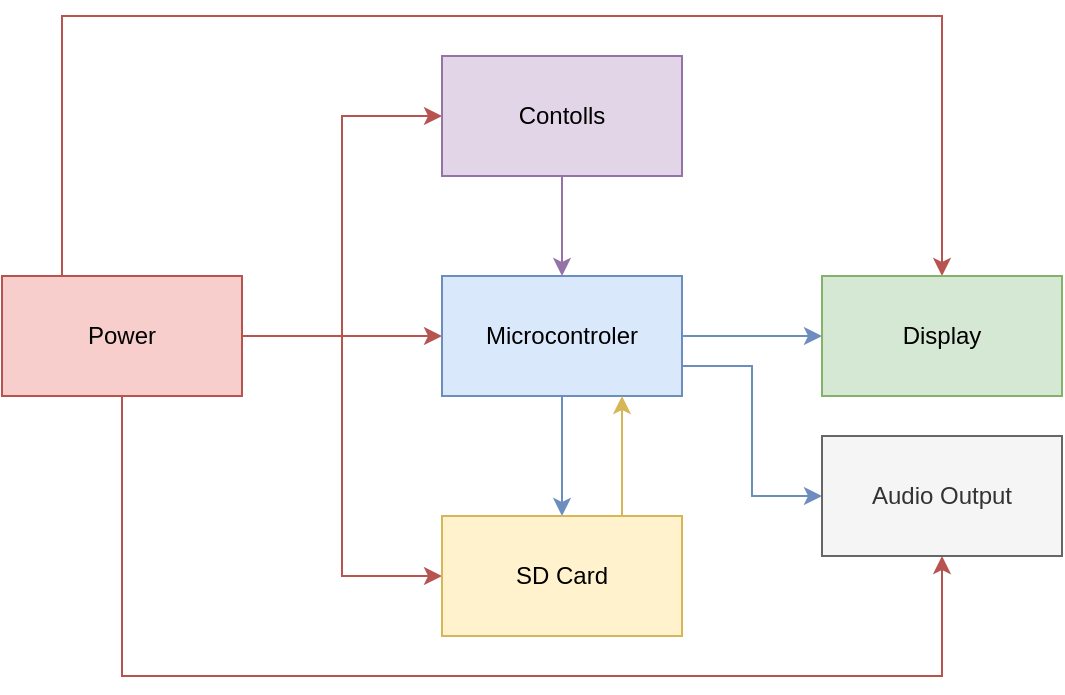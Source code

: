<mxfile version="16.4.6" type="device"><diagram id="k1Ego3lRPnvJ1FPG9pcY" name="Page-1"><mxGraphModel dx="868" dy="450" grid="1" gridSize="10" guides="1" tooltips="1" connect="1" arrows="1" fold="1" page="1" pageScale="1" pageWidth="850" pageHeight="1100" math="0" shadow="0"><root><mxCell id="0"/><mxCell id="1" parent="0"/><mxCell id="MqggU9bc_QWNNDEOBRAN-12" style="edgeStyle=orthogonalEdgeStyle;rounded=0;orthogonalLoop=1;jettySize=auto;html=1;entryX=0;entryY=0.5;entryDx=0;entryDy=0;fillColor=#f8cecc;strokeColor=#b85450;" edge="1" parent="1" source="MqggU9bc_QWNNDEOBRAN-1" target="MqggU9bc_QWNNDEOBRAN-2"><mxGeometry relative="1" as="geometry"/></mxCell><mxCell id="MqggU9bc_QWNNDEOBRAN-13" style="edgeStyle=orthogonalEdgeStyle;rounded=0;orthogonalLoop=1;jettySize=auto;html=1;entryX=0;entryY=0.5;entryDx=0;entryDy=0;fillColor=#f8cecc;strokeColor=#b85450;" edge="1" parent="1" source="MqggU9bc_QWNNDEOBRAN-1" target="MqggU9bc_QWNNDEOBRAN-3"><mxGeometry relative="1" as="geometry"><mxPoint x="200" y="190" as="targetPoint"/></mxGeometry></mxCell><mxCell id="MqggU9bc_QWNNDEOBRAN-14" style="edgeStyle=orthogonalEdgeStyle;rounded=0;orthogonalLoop=1;jettySize=auto;html=1;entryX=0;entryY=0.5;entryDx=0;entryDy=0;fillColor=#f8cecc;strokeColor=#b85450;" edge="1" parent="1" source="MqggU9bc_QWNNDEOBRAN-1" target="MqggU9bc_QWNNDEOBRAN-6"><mxGeometry relative="1" as="geometry"/></mxCell><mxCell id="MqggU9bc_QWNNDEOBRAN-22" style="edgeStyle=orthogonalEdgeStyle;rounded=0;orthogonalLoop=1;jettySize=auto;html=1;fillColor=#f8cecc;strokeColor=#b85450;entryX=0.5;entryY=1;entryDx=0;entryDy=0;" edge="1" parent="1" source="MqggU9bc_QWNNDEOBRAN-1" target="MqggU9bc_QWNNDEOBRAN-5"><mxGeometry relative="1" as="geometry"><mxPoint x="600" y="500" as="targetPoint"/><Array as="points"><mxPoint x="200" y="480"/><mxPoint x="610" y="480"/></Array></mxGeometry></mxCell><mxCell id="MqggU9bc_QWNNDEOBRAN-24" style="edgeStyle=orthogonalEdgeStyle;rounded=0;orthogonalLoop=1;jettySize=auto;html=1;entryX=0.5;entryY=0;entryDx=0;entryDy=0;fillColor=#f8cecc;strokeColor=#b85450;" edge="1" parent="1" source="MqggU9bc_QWNNDEOBRAN-1" target="MqggU9bc_QWNNDEOBRAN-4"><mxGeometry relative="1" as="geometry"><mxPoint x="200" y="110" as="targetPoint"/><Array as="points"><mxPoint x="170" y="150"/><mxPoint x="610" y="150"/></Array></mxGeometry></mxCell><mxCell id="MqggU9bc_QWNNDEOBRAN-1" value="Power" style="rounded=0;whiteSpace=wrap;html=1;fillColor=#f8cecc;strokeColor=#b85450;" vertex="1" parent="1"><mxGeometry x="140" y="280" width="120" height="60" as="geometry"/></mxCell><mxCell id="MqggU9bc_QWNNDEOBRAN-7" style="edgeStyle=orthogonalEdgeStyle;rounded=0;orthogonalLoop=1;jettySize=auto;html=1;entryX=0.5;entryY=0;entryDx=0;entryDy=0;fillColor=#dae8fc;strokeColor=#6c8ebf;" edge="1" parent="1" source="MqggU9bc_QWNNDEOBRAN-2" target="MqggU9bc_QWNNDEOBRAN-6"><mxGeometry relative="1" as="geometry"/></mxCell><mxCell id="MqggU9bc_QWNNDEOBRAN-10" style="edgeStyle=orthogonalEdgeStyle;rounded=0;orthogonalLoop=1;jettySize=auto;html=1;exitX=1;exitY=0.5;exitDx=0;exitDy=0;entryX=0;entryY=0.5;entryDx=0;entryDy=0;fillColor=#dae8fc;strokeColor=#6c8ebf;" edge="1" parent="1" source="MqggU9bc_QWNNDEOBRAN-2" target="MqggU9bc_QWNNDEOBRAN-4"><mxGeometry relative="1" as="geometry"/></mxCell><mxCell id="MqggU9bc_QWNNDEOBRAN-11" style="edgeStyle=orthogonalEdgeStyle;rounded=0;orthogonalLoop=1;jettySize=auto;html=1;exitX=1;exitY=0.75;exitDx=0;exitDy=0;entryX=0;entryY=0.5;entryDx=0;entryDy=0;fillColor=#dae8fc;strokeColor=#6c8ebf;" edge="1" parent="1" source="MqggU9bc_QWNNDEOBRAN-2" target="MqggU9bc_QWNNDEOBRAN-5"><mxGeometry relative="1" as="geometry"><mxPoint x="510" y="390" as="targetPoint"/></mxGeometry></mxCell><mxCell id="MqggU9bc_QWNNDEOBRAN-2" value="Microcontroler" style="rounded=0;whiteSpace=wrap;html=1;fillColor=#dae8fc;strokeColor=#6c8ebf;" vertex="1" parent="1"><mxGeometry x="360" y="280" width="120" height="60" as="geometry"/></mxCell><mxCell id="MqggU9bc_QWNNDEOBRAN-9" style="edgeStyle=orthogonalEdgeStyle;rounded=0;orthogonalLoop=1;jettySize=auto;html=1;exitX=0.5;exitY=1;exitDx=0;exitDy=0;entryX=0.5;entryY=0;entryDx=0;entryDy=0;fillColor=#e1d5e7;strokeColor=#9673a6;" edge="1" parent="1" source="MqggU9bc_QWNNDEOBRAN-3" target="MqggU9bc_QWNNDEOBRAN-2"><mxGeometry relative="1" as="geometry"/></mxCell><mxCell id="MqggU9bc_QWNNDEOBRAN-3" value="Contolls" style="rounded=0;whiteSpace=wrap;html=1;fillColor=#e1d5e7;strokeColor=#9673a6;" vertex="1" parent="1"><mxGeometry x="360" y="170" width="120" height="60" as="geometry"/></mxCell><mxCell id="MqggU9bc_QWNNDEOBRAN-4" value="Display" style="rounded=0;whiteSpace=wrap;html=1;fillColor=#d5e8d4;strokeColor=#82b366;" vertex="1" parent="1"><mxGeometry x="550" y="280" width="120" height="60" as="geometry"/></mxCell><mxCell id="MqggU9bc_QWNNDEOBRAN-5" value="Audio Output" style="rounded=0;whiteSpace=wrap;html=1;fillColor=#f5f5f5;fontColor=#333333;strokeColor=#666666;" vertex="1" parent="1"><mxGeometry x="550" y="360" width="120" height="60" as="geometry"/></mxCell><mxCell id="MqggU9bc_QWNNDEOBRAN-8" style="edgeStyle=orthogonalEdgeStyle;rounded=0;orthogonalLoop=1;jettySize=auto;html=1;exitX=0.75;exitY=0;exitDx=0;exitDy=0;entryX=0.75;entryY=1;entryDx=0;entryDy=0;fillColor=#fff2cc;strokeColor=#d6b656;" edge="1" parent="1" source="MqggU9bc_QWNNDEOBRAN-6" target="MqggU9bc_QWNNDEOBRAN-2"><mxGeometry relative="1" as="geometry"/></mxCell><mxCell id="MqggU9bc_QWNNDEOBRAN-6" value="SD Card" style="rounded=0;whiteSpace=wrap;html=1;fillColor=#fff2cc;strokeColor=#d6b656;" vertex="1" parent="1"><mxGeometry x="360" y="400" width="120" height="60" as="geometry"/></mxCell></root></mxGraphModel></diagram></mxfile>